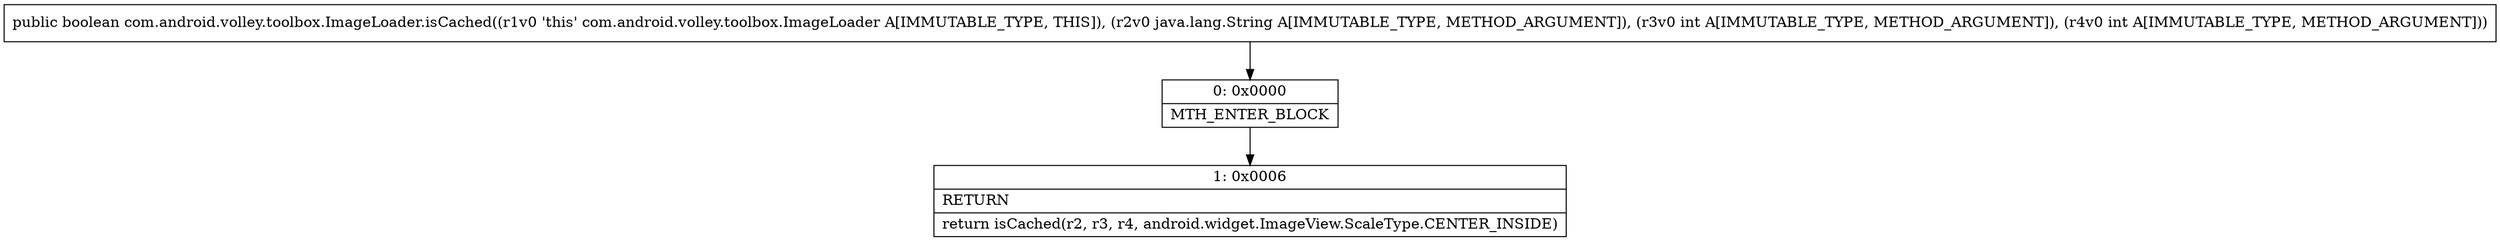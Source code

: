 digraph "CFG forcom.android.volley.toolbox.ImageLoader.isCached(Ljava\/lang\/String;II)Z" {
Node_0 [shape=record,label="{0\:\ 0x0000|MTH_ENTER_BLOCK\l}"];
Node_1 [shape=record,label="{1\:\ 0x0006|RETURN\l|return isCached(r2, r3, r4, android.widget.ImageView.ScaleType.CENTER_INSIDE)\l}"];
MethodNode[shape=record,label="{public boolean com.android.volley.toolbox.ImageLoader.isCached((r1v0 'this' com.android.volley.toolbox.ImageLoader A[IMMUTABLE_TYPE, THIS]), (r2v0 java.lang.String A[IMMUTABLE_TYPE, METHOD_ARGUMENT]), (r3v0 int A[IMMUTABLE_TYPE, METHOD_ARGUMENT]), (r4v0 int A[IMMUTABLE_TYPE, METHOD_ARGUMENT])) }"];
MethodNode -> Node_0;
Node_0 -> Node_1;
}


